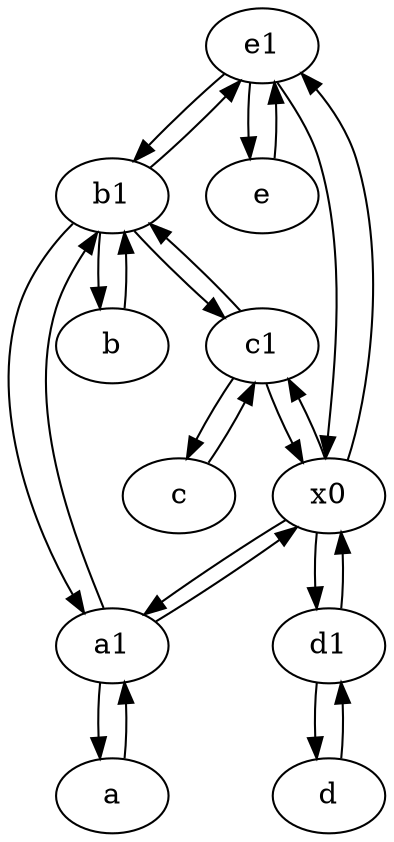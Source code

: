 digraph  {
	e1 [pos="25,45!"];
	b1 [pos="45,20!"];
	a1 [pos="40,15!"];
	b [pos="50,20!"];
	d [pos="20,30!"];
	e [pos="30,50!"];
	d1 [pos="25,30!"];
	c [pos="20,10!"];
	x0;
	c1 [pos="30,15!"];
	a [pos="40,10!"];
	b1 -> a1;
	a1 -> b1;
	a -> a1;
	d1 -> x0;
	e1 -> e;
	x0 -> a1;
	c -> c1;
	b1 -> e1;
	x0 -> d1;
	e -> e1;
	e1 -> b1;
	a1 -> a;
	x0 -> e1;
	x0 -> c1;
	b1 -> c1;
	e1 -> x0;
	c1 -> b1;
	a1 -> x0;
	b -> b1;
	b1 -> b;
	c1 -> c;
	d1 -> d;
	d -> d1;
	c1 -> x0;

	}
